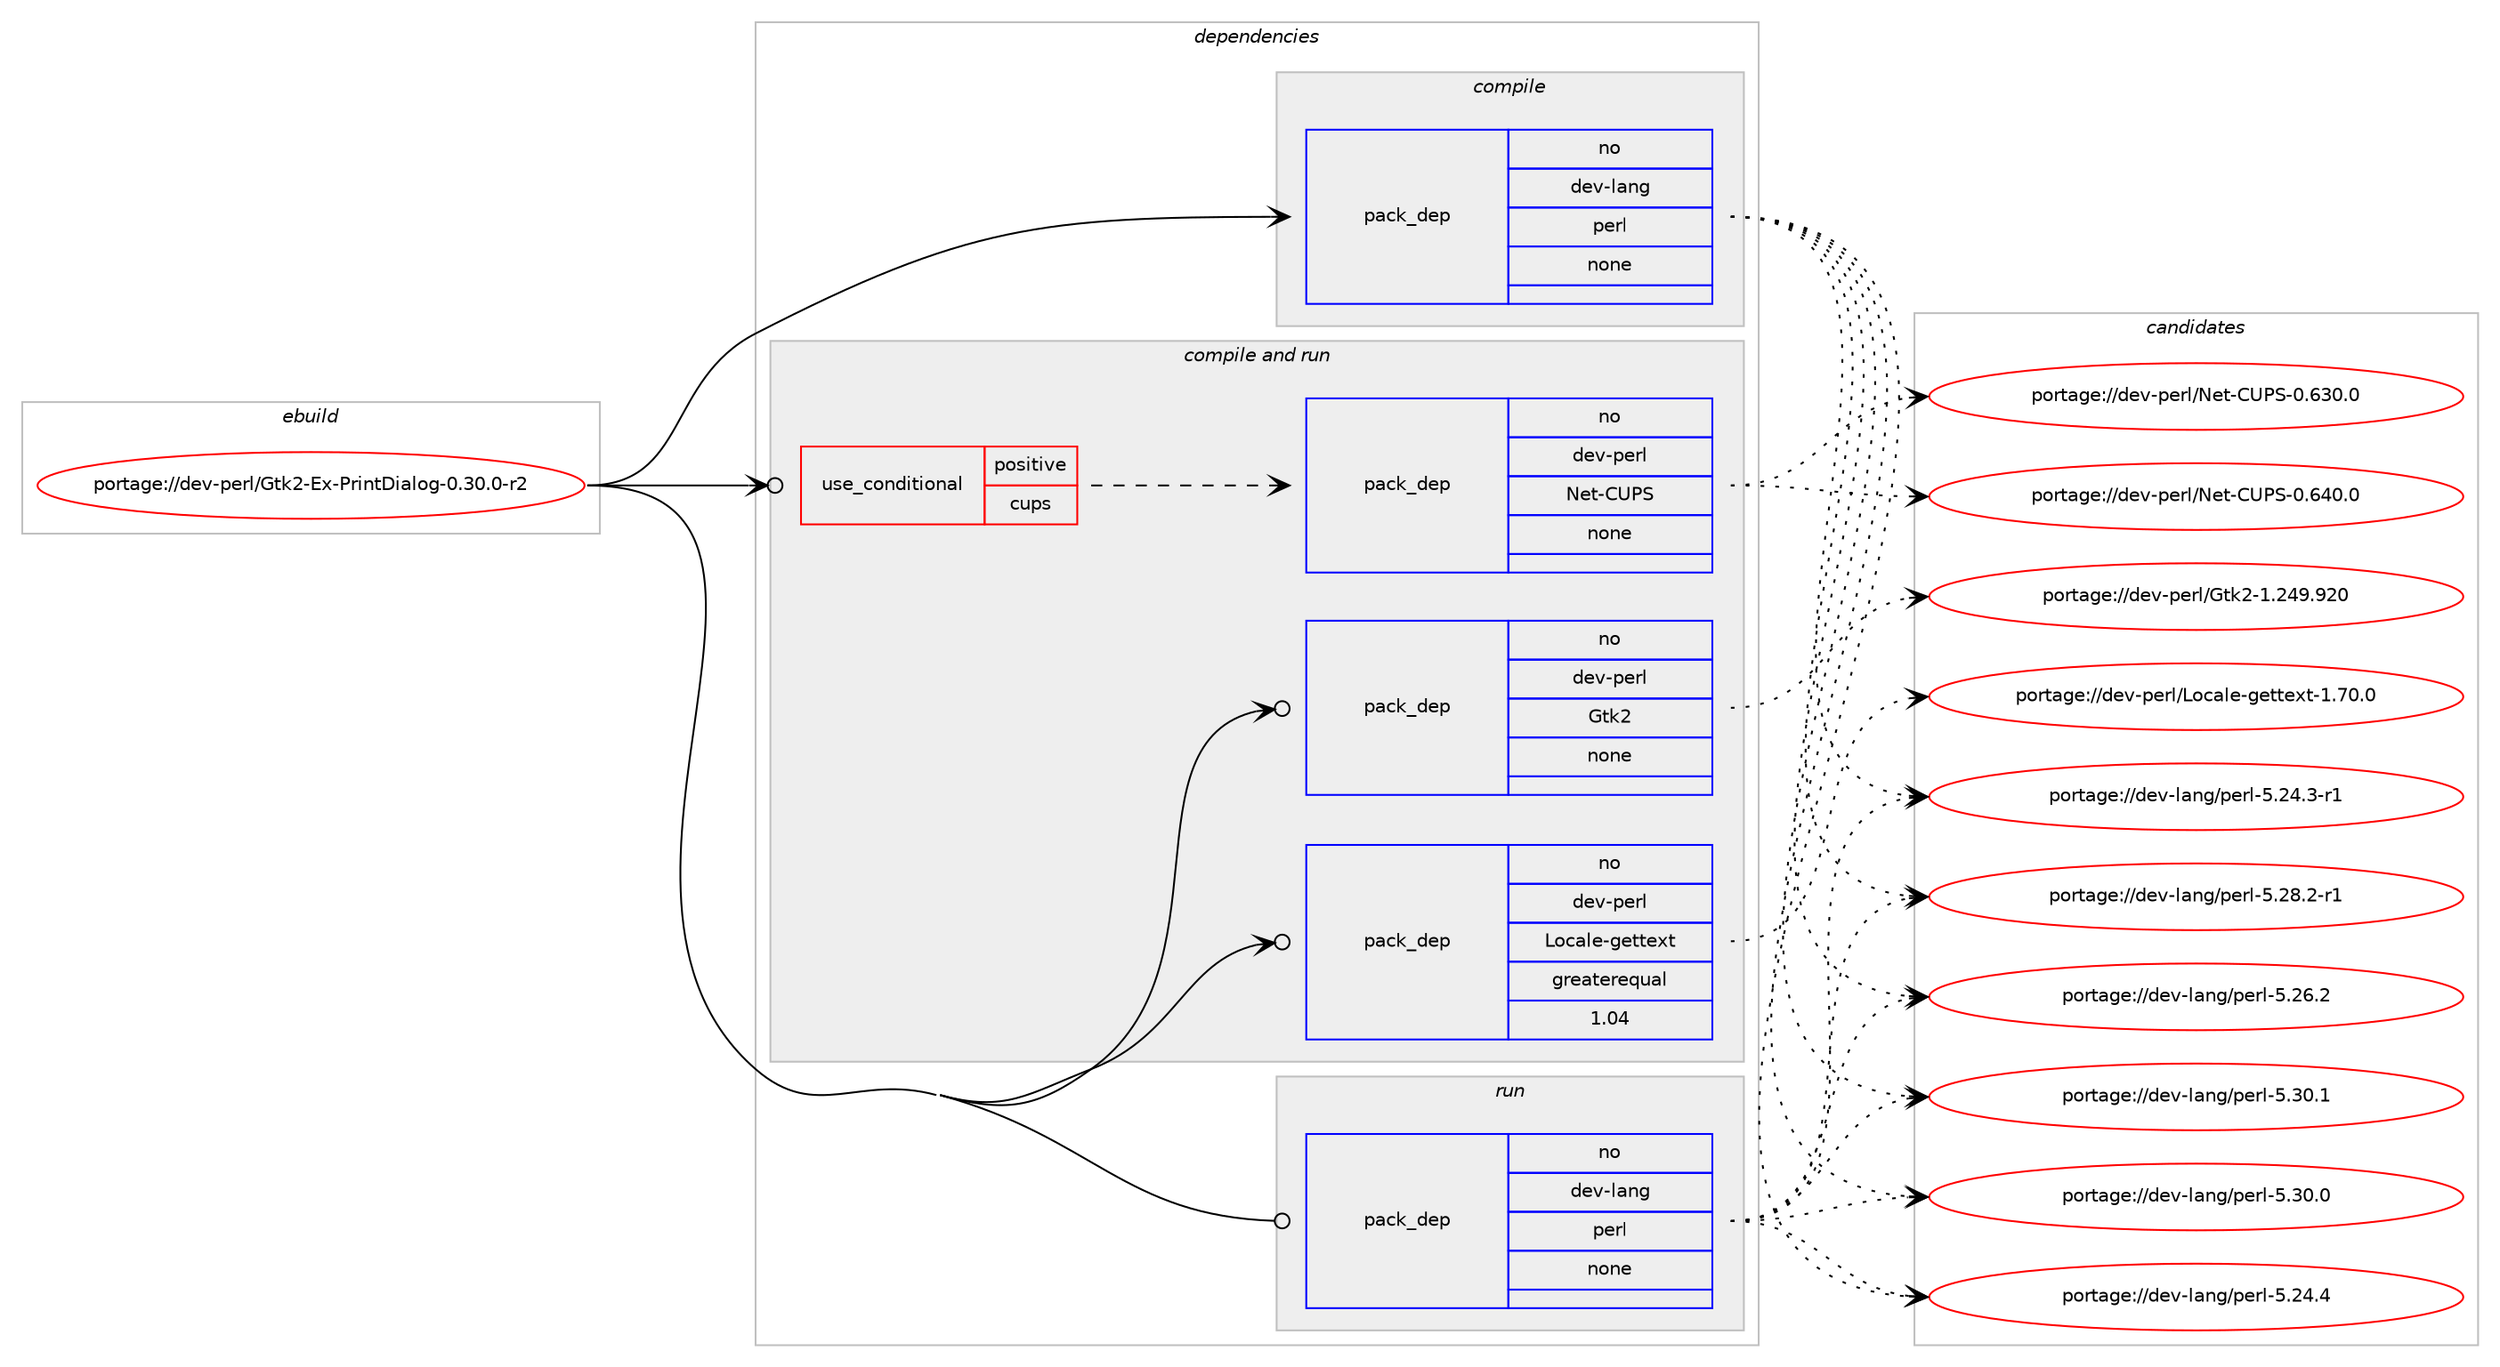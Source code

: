 digraph prolog {

# *************
# Graph options
# *************

newrank=true;
concentrate=true;
compound=true;
graph [rankdir=LR,fontname=Helvetica,fontsize=10,ranksep=1.5];#, ranksep=2.5, nodesep=0.2];
edge  [arrowhead=vee];
node  [fontname=Helvetica,fontsize=10];

# **********
# The ebuild
# **********

subgraph cluster_leftcol {
color=gray;
rank=same;
label=<<i>ebuild</i>>;
id [label="portage://dev-perl/Gtk2-Ex-PrintDialog-0.30.0-r2", color=red, width=4, href="../dev-perl/Gtk2-Ex-PrintDialog-0.30.0-r2.svg"];
}

# ****************
# The dependencies
# ****************

subgraph cluster_midcol {
color=gray;
label=<<i>dependencies</i>>;
subgraph cluster_compile {
fillcolor="#eeeeee";
style=filled;
label=<<i>compile</i>>;
subgraph pack87485 {
dependency113678 [label=<<TABLE BORDER="0" CELLBORDER="1" CELLSPACING="0" CELLPADDING="4" WIDTH="220"><TR><TD ROWSPAN="6" CELLPADDING="30">pack_dep</TD></TR><TR><TD WIDTH="110">no</TD></TR><TR><TD>dev-lang</TD></TR><TR><TD>perl</TD></TR><TR><TD>none</TD></TR><TR><TD></TD></TR></TABLE>>, shape=none, color=blue];
}
id:e -> dependency113678:w [weight=20,style="solid",arrowhead="vee"];
}
subgraph cluster_compileandrun {
fillcolor="#eeeeee";
style=filled;
label=<<i>compile and run</i>>;
subgraph cond23016 {
dependency113679 [label=<<TABLE BORDER="0" CELLBORDER="1" CELLSPACING="0" CELLPADDING="4"><TR><TD ROWSPAN="3" CELLPADDING="10">use_conditional</TD></TR><TR><TD>positive</TD></TR><TR><TD>cups</TD></TR></TABLE>>, shape=none, color=red];
subgraph pack87486 {
dependency113680 [label=<<TABLE BORDER="0" CELLBORDER="1" CELLSPACING="0" CELLPADDING="4" WIDTH="220"><TR><TD ROWSPAN="6" CELLPADDING="30">pack_dep</TD></TR><TR><TD WIDTH="110">no</TD></TR><TR><TD>dev-perl</TD></TR><TR><TD>Net-CUPS</TD></TR><TR><TD>none</TD></TR><TR><TD></TD></TR></TABLE>>, shape=none, color=blue];
}
dependency113679:e -> dependency113680:w [weight=20,style="dashed",arrowhead="vee"];
}
id:e -> dependency113679:w [weight=20,style="solid",arrowhead="odotvee"];
subgraph pack87487 {
dependency113681 [label=<<TABLE BORDER="0" CELLBORDER="1" CELLSPACING="0" CELLPADDING="4" WIDTH="220"><TR><TD ROWSPAN="6" CELLPADDING="30">pack_dep</TD></TR><TR><TD WIDTH="110">no</TD></TR><TR><TD>dev-perl</TD></TR><TR><TD>Gtk2</TD></TR><TR><TD>none</TD></TR><TR><TD></TD></TR></TABLE>>, shape=none, color=blue];
}
id:e -> dependency113681:w [weight=20,style="solid",arrowhead="odotvee"];
subgraph pack87488 {
dependency113682 [label=<<TABLE BORDER="0" CELLBORDER="1" CELLSPACING="0" CELLPADDING="4" WIDTH="220"><TR><TD ROWSPAN="6" CELLPADDING="30">pack_dep</TD></TR><TR><TD WIDTH="110">no</TD></TR><TR><TD>dev-perl</TD></TR><TR><TD>Locale-gettext</TD></TR><TR><TD>greaterequal</TD></TR><TR><TD>1.04</TD></TR></TABLE>>, shape=none, color=blue];
}
id:e -> dependency113682:w [weight=20,style="solid",arrowhead="odotvee"];
}
subgraph cluster_run {
fillcolor="#eeeeee";
style=filled;
label=<<i>run</i>>;
subgraph pack87489 {
dependency113683 [label=<<TABLE BORDER="0" CELLBORDER="1" CELLSPACING="0" CELLPADDING="4" WIDTH="220"><TR><TD ROWSPAN="6" CELLPADDING="30">pack_dep</TD></TR><TR><TD WIDTH="110">no</TD></TR><TR><TD>dev-lang</TD></TR><TR><TD>perl</TD></TR><TR><TD>none</TD></TR><TR><TD></TD></TR></TABLE>>, shape=none, color=blue];
}
id:e -> dependency113683:w [weight=20,style="solid",arrowhead="odot"];
}
}

# **************
# The candidates
# **************

subgraph cluster_choices {
rank=same;
color=gray;
label=<<i>candidates</i>>;

subgraph choice87485 {
color=black;
nodesep=1;
choiceportage100101118451089711010347112101114108455346505246514511449 [label="portage://dev-lang/perl-5.24.3-r1", color=red, width=4,href="../dev-lang/perl-5.24.3-r1.svg"];
choiceportage10010111845108971101034711210111410845534650524652 [label="portage://dev-lang/perl-5.24.4", color=red, width=4,href="../dev-lang/perl-5.24.4.svg"];
choiceportage10010111845108971101034711210111410845534650544650 [label="portage://dev-lang/perl-5.26.2", color=red, width=4,href="../dev-lang/perl-5.26.2.svg"];
choiceportage100101118451089711010347112101114108455346505646504511449 [label="portage://dev-lang/perl-5.28.2-r1", color=red, width=4,href="../dev-lang/perl-5.28.2-r1.svg"];
choiceportage10010111845108971101034711210111410845534651484648 [label="portage://dev-lang/perl-5.30.0", color=red, width=4,href="../dev-lang/perl-5.30.0.svg"];
choiceportage10010111845108971101034711210111410845534651484649 [label="portage://dev-lang/perl-5.30.1", color=red, width=4,href="../dev-lang/perl-5.30.1.svg"];
dependency113678:e -> choiceportage100101118451089711010347112101114108455346505246514511449:w [style=dotted,weight="100"];
dependency113678:e -> choiceportage10010111845108971101034711210111410845534650524652:w [style=dotted,weight="100"];
dependency113678:e -> choiceportage10010111845108971101034711210111410845534650544650:w [style=dotted,weight="100"];
dependency113678:e -> choiceportage100101118451089711010347112101114108455346505646504511449:w [style=dotted,weight="100"];
dependency113678:e -> choiceportage10010111845108971101034711210111410845534651484648:w [style=dotted,weight="100"];
dependency113678:e -> choiceportage10010111845108971101034711210111410845534651484649:w [style=dotted,weight="100"];
}
subgraph choice87486 {
color=black;
nodesep=1;
choiceportage10010111845112101114108477810111645678580834548465451484648 [label="portage://dev-perl/Net-CUPS-0.630.0", color=red, width=4,href="../dev-perl/Net-CUPS-0.630.0.svg"];
choiceportage10010111845112101114108477810111645678580834548465452484648 [label="portage://dev-perl/Net-CUPS-0.640.0", color=red, width=4,href="../dev-perl/Net-CUPS-0.640.0.svg"];
dependency113680:e -> choiceportage10010111845112101114108477810111645678580834548465451484648:w [style=dotted,weight="100"];
dependency113680:e -> choiceportage10010111845112101114108477810111645678580834548465452484648:w [style=dotted,weight="100"];
}
subgraph choice87487 {
color=black;
nodesep=1;
choiceportage1001011184511210111410847711161075045494650525746575048 [label="portage://dev-perl/Gtk2-1.249.920", color=red, width=4,href="../dev-perl/Gtk2-1.249.920.svg"];
dependency113681:e -> choiceportage1001011184511210111410847711161075045494650525746575048:w [style=dotted,weight="100"];
}
subgraph choice87488 {
color=black;
nodesep=1;
choiceportage10010111845112101114108477611199971081014510310111611610112011645494655484648 [label="portage://dev-perl/Locale-gettext-1.70.0", color=red, width=4,href="../dev-perl/Locale-gettext-1.70.0.svg"];
dependency113682:e -> choiceportage10010111845112101114108477611199971081014510310111611610112011645494655484648:w [style=dotted,weight="100"];
}
subgraph choice87489 {
color=black;
nodesep=1;
choiceportage100101118451089711010347112101114108455346505246514511449 [label="portage://dev-lang/perl-5.24.3-r1", color=red, width=4,href="../dev-lang/perl-5.24.3-r1.svg"];
choiceportage10010111845108971101034711210111410845534650524652 [label="portage://dev-lang/perl-5.24.4", color=red, width=4,href="../dev-lang/perl-5.24.4.svg"];
choiceportage10010111845108971101034711210111410845534650544650 [label="portage://dev-lang/perl-5.26.2", color=red, width=4,href="../dev-lang/perl-5.26.2.svg"];
choiceportage100101118451089711010347112101114108455346505646504511449 [label="portage://dev-lang/perl-5.28.2-r1", color=red, width=4,href="../dev-lang/perl-5.28.2-r1.svg"];
choiceportage10010111845108971101034711210111410845534651484648 [label="portage://dev-lang/perl-5.30.0", color=red, width=4,href="../dev-lang/perl-5.30.0.svg"];
choiceportage10010111845108971101034711210111410845534651484649 [label="portage://dev-lang/perl-5.30.1", color=red, width=4,href="../dev-lang/perl-5.30.1.svg"];
dependency113683:e -> choiceportage100101118451089711010347112101114108455346505246514511449:w [style=dotted,weight="100"];
dependency113683:e -> choiceportage10010111845108971101034711210111410845534650524652:w [style=dotted,weight="100"];
dependency113683:e -> choiceportage10010111845108971101034711210111410845534650544650:w [style=dotted,weight="100"];
dependency113683:e -> choiceportage100101118451089711010347112101114108455346505646504511449:w [style=dotted,weight="100"];
dependency113683:e -> choiceportage10010111845108971101034711210111410845534651484648:w [style=dotted,weight="100"];
dependency113683:e -> choiceportage10010111845108971101034711210111410845534651484649:w [style=dotted,weight="100"];
}
}

}
